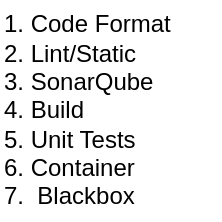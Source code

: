 <mxfile version="23.0.2" type="device">
  <diagram name="Page-1" id="qezc61zXcIISPLm5du1A">
    <mxGraphModel dx="1434" dy="746" grid="1" gridSize="10" guides="1" tooltips="1" connect="1" arrows="1" fold="1" page="1" pageScale="1" pageWidth="850" pageHeight="1100" math="0" shadow="0">
      <root>
        <mxCell id="0" />
        <mxCell id="1" parent="0" />
        <mxCell id="39UTPch-GgqL76onYVQo-2" value="1. Code Format&lt;br&gt;2. Lint/Static&lt;br&gt;3. SonarQube&lt;br&gt;4. Build&lt;br&gt;5. Unit Tests&lt;br&gt;6. Container&lt;br&gt;7.&amp;nbsp; Blackbox&lt;br&gt;" style="text;html=1;align=left;verticalAlign=middle;resizable=0;points=[];autosize=1;strokeColor=none;fillColor=none;" vertex="1" parent="1">
          <mxGeometry x="45" y="208" width="110" height="110" as="geometry" />
        </mxCell>
      </root>
    </mxGraphModel>
  </diagram>
</mxfile>
